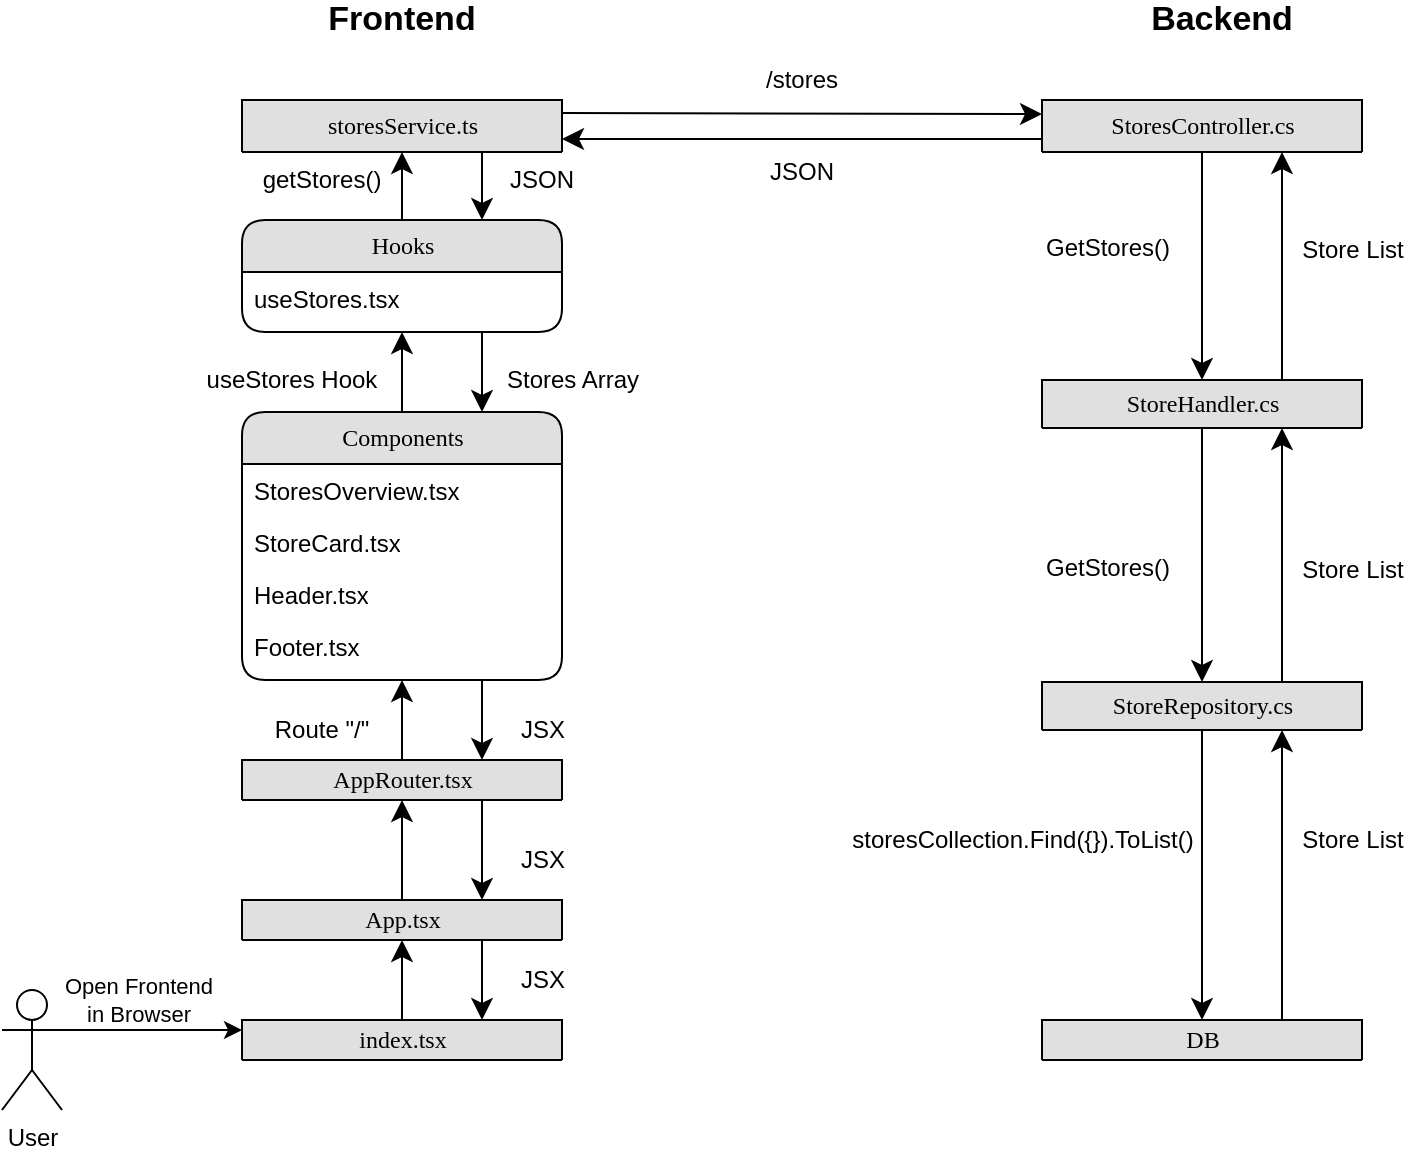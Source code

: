<mxfile version="14.7.1" type="device"><diagram name="Page-1" id="b520641d-4fe3-3701-9064-5fc419738815"><mxGraphModel dx="1059" dy="908" grid="1" gridSize="10" guides="1" tooltips="1" connect="1" arrows="1" fold="1" page="1" pageScale="1" pageWidth="1100" pageHeight="850" background="#ffffff" math="0" shadow="0"><root><mxCell id="0"/><mxCell id="1" parent="0"/><mxCell id="21ea969265ad0168-6" value="Hooks" style="swimlane;html=1;fontStyle=0;childLayout=stackLayout;horizontal=1;startSize=26;fillColor=#e0e0e0;horizontalStack=0;resizeParent=1;resizeLast=0;collapsible=1;marginBottom=0;swimlaneFillColor=#ffffff;align=center;rounded=1;shadow=0;comic=0;labelBackgroundColor=none;strokeWidth=1;fontFamily=Verdana;fontSize=12" parent="1" vertex="1"><mxGeometry x="160" y="170" width="160" height="56" as="geometry"/></mxCell><mxCell id="21ea969265ad0168-7" value="useStores.tsx" style="text;html=1;strokeColor=none;fillColor=none;spacingLeft=4;spacingRight=4;whiteSpace=wrap;overflow=hidden;rotatable=0;points=[[0,0.5],[1,0.5]];portConstraint=eastwest;" parent="21ea969265ad0168-6" vertex="1"><mxGeometry y="26" width="160" height="26" as="geometry"/></mxCell><mxCell id="21ea969265ad0168-10" value="StoresController.cs" style="swimlane;html=1;fontStyle=0;childLayout=stackLayout;horizontal=1;startSize=26;fillColor=#e0e0e0;horizontalStack=0;resizeParent=1;resizeLast=0;collapsible=1;marginBottom=0;swimlaneFillColor=#ffffff;align=center;rounded=1;shadow=0;comic=0;labelBackgroundColor=none;strokeWidth=1;fontFamily=Verdana;fontSize=12" parent="1" vertex="1"><mxGeometry x="560" y="110" width="160" height="26" as="geometry"/></mxCell><mxCell id="21ea969265ad0168-14" value="Components" style="swimlane;html=1;fontStyle=0;childLayout=stackLayout;horizontal=1;startSize=26;fillColor=#e0e0e0;horizontalStack=0;resizeParent=1;resizeLast=0;collapsible=1;marginBottom=0;swimlaneFillColor=#ffffff;align=center;rounded=1;shadow=0;comic=0;labelBackgroundColor=none;strokeWidth=1;fontFamily=Verdana;fontSize=12" parent="1" vertex="1"><mxGeometry x="160" y="266" width="160" height="134" as="geometry"/></mxCell><mxCell id="21ea969265ad0168-15" value="StoresOverview.tsx" style="text;html=1;strokeColor=none;fillColor=none;spacingLeft=4;spacingRight=4;whiteSpace=wrap;overflow=hidden;rotatable=0;points=[[0,0.5],[1,0.5]];portConstraint=eastwest;" parent="21ea969265ad0168-14" vertex="1"><mxGeometry y="26" width="160" height="26" as="geometry"/></mxCell><mxCell id="21ea969265ad0168-16" value="StoreCard.tsx" style="text;html=1;strokeColor=none;fillColor=none;spacingLeft=4;spacingRight=4;whiteSpace=wrap;overflow=hidden;rotatable=0;points=[[0,0.5],[1,0.5]];portConstraint=eastwest;" parent="21ea969265ad0168-14" vertex="1"><mxGeometry y="52" width="160" height="26" as="geometry"/></mxCell><mxCell id="21ea969265ad0168-17" value="Header.tsx" style="text;html=1;strokeColor=none;fillColor=none;spacingLeft=4;spacingRight=4;whiteSpace=wrap;overflow=hidden;rotatable=0;points=[[0,0.5],[1,0.5]];portConstraint=eastwest;" parent="21ea969265ad0168-14" vertex="1"><mxGeometry y="78" width="160" height="26" as="geometry"/></mxCell><mxCell id="qo_JTwMjcriZEGaQB-MQ-5" value="Footer.tsx" style="text;html=1;strokeColor=none;fillColor=none;spacingLeft=4;spacingRight=4;whiteSpace=wrap;overflow=hidden;rotatable=0;points=[[0,0.5],[1,0.5]];portConstraint=eastwest;" parent="21ea969265ad0168-14" vertex="1"><mxGeometry y="104" width="160" height="26" as="geometry"/></mxCell><mxCell id="21ea969265ad0168-18" value="index.tsx" style="swimlane;html=1;fontStyle=0;childLayout=stackLayout;horizontal=1;startSize=26;fillColor=#e0e0e0;horizontalStack=0;resizeParent=1;resizeLast=0;collapsible=1;marginBottom=0;swimlaneFillColor=#ffffff;align=center;rounded=1;shadow=0;comic=0;labelBackgroundColor=none;strokeWidth=1;fontFamily=Verdana;fontSize=12" parent="1" vertex="1"><mxGeometry x="160" y="570" width="160" height="20" as="geometry"/></mxCell><mxCell id="21ea969265ad0168-22" value="StoreRepository.cs" style="swimlane;html=1;fontStyle=0;childLayout=stackLayout;horizontal=1;startSize=26;fillColor=#e0e0e0;horizontalStack=0;resizeParent=1;resizeLast=0;collapsible=1;marginBottom=0;swimlaneFillColor=#ffffff;align=center;rounded=1;shadow=0;comic=0;labelBackgroundColor=none;strokeWidth=1;fontFamily=Verdana;fontSize=12" parent="1" vertex="1"><mxGeometry x="560" y="401" width="160" height="24" as="geometry"/></mxCell><mxCell id="21ea969265ad0168-26" value="DB" style="swimlane;html=1;fontStyle=0;childLayout=stackLayout;horizontal=1;startSize=26;fillColor=#e0e0e0;horizontalStack=0;resizeParent=1;resizeLast=0;collapsible=1;marginBottom=0;swimlaneFillColor=#ffffff;align=center;rounded=1;shadow=0;comic=0;labelBackgroundColor=none;strokeWidth=1;fontFamily=Verdana;fontSize=12" parent="1" vertex="1"><mxGeometry x="560" y="570" width="160" height="20" as="geometry"/></mxCell><mxCell id="21ea969265ad0168-31" style="edgeStyle=none;html=1;labelBackgroundColor=none;startFill=0;startSize=8;endFill=1;endSize=8;fontFamily=Verdana;fontSize=12;" parent="1" source="21ea969265ad0168-18" edge="1"><mxGeometry relative="1" as="geometry"><mxPoint x="240" y="530" as="targetPoint"/></mxGeometry></mxCell><mxCell id="21ea969265ad0168-32" style="edgeStyle=none;html=1;labelBackgroundColor=none;startFill=0;startSize=8;endFill=1;endSize=8;fontFamily=Verdana;fontSize=12;rounded=0;" parent="1" target="21ea969265ad0168-14" edge="1"><mxGeometry relative="1" as="geometry"><mxPoint x="240" y="440" as="sourcePoint"/></mxGeometry></mxCell><mxCell id="21ea969265ad0168-36" style="edgeStyle=orthogonalEdgeStyle;html=1;labelBackgroundColor=none;startFill=1;startSize=8;endFill=0;endSize=8;fontFamily=Verdana;fontSize=12;startArrow=classic;endArrow=none;" parent="1" source="21ea969265ad0168-6" target="21ea969265ad0168-14" edge="1"><mxGeometry relative="1" as="geometry"/></mxCell><mxCell id="21ea969265ad0168-37" style="edgeStyle=orthogonalEdgeStyle;html=1;labelBackgroundColor=none;startFill=1;startSize=8;endFill=0;endSize=8;fontFamily=Verdana;fontSize=12;startArrow=classic;endArrow=none;" parent="1" source="21ea969265ad0168-26" target="21ea969265ad0168-22" edge="1"><mxGeometry relative="1" as="geometry"/></mxCell><mxCell id="21ea969265ad0168-38" style="edgeStyle=orthogonalEdgeStyle;html=1;labelBackgroundColor=none;startFill=0;startSize=8;endFill=1;endSize=8;fontFamily=Verdana;fontSize=12;entryX=0.5;entryY=0;entryDx=0;entryDy=0;" parent="1" source="21ea969265ad0168-10" target="viL2_-TObJvvPc5GbOUt-4" edge="1"><mxGeometry relative="1" as="geometry"><mxPoint x="640" y="190" as="targetPoint"/></mxGeometry></mxCell><mxCell id="21ea969265ad0168-39" style="edgeStyle=orthogonalEdgeStyle;html=1;entryX=0;entryY=0.75;labelBackgroundColor=none;startFill=1;startSize=8;endFill=0;endSize=8;fontFamily=Verdana;fontSize=12;exitX=1;exitY=0.75;entryDx=0;entryDy=0;rounded=0;exitDx=0;exitDy=0;startArrow=classic;endArrow=none;" parent="1" source="qo_JTwMjcriZEGaQB-MQ-6" target="21ea969265ad0168-10" edge="1"><mxGeometry relative="1" as="geometry"><Array as="points"><mxPoint x="440" y="130"/><mxPoint x="440" y="130"/></Array><mxPoint x="320" y="139" as="sourcePoint"/><mxPoint x="560" y="139" as="targetPoint"/></mxGeometry></mxCell><mxCell id="21ea969265ad0168-40" style="edgeStyle=orthogonalEdgeStyle;html=1;entryX=1;entryY=0.25;labelBackgroundColor=none;startFill=1;startSize=8;endFill=0;endSize=8;fontFamily=Verdana;fontSize=12;entryDx=0;entryDy=0;rounded=0;startArrow=classic;endArrow=none;" parent="1" target="qo_JTwMjcriZEGaQB-MQ-6" edge="1"><mxGeometry relative="1" as="geometry"><mxPoint x="560" y="117" as="sourcePoint"/><Array as="points"><mxPoint x="560" y="117"/><mxPoint x="440" y="117"/></Array></mxGeometry></mxCell><mxCell id="21ea969265ad0168-43" style="edgeStyle=orthogonalEdgeStyle;html=1;labelBackgroundColor=none;startFill=1;startSize=8;endFill=0;endSize=8;fontFamily=Verdana;fontSize=12;entryX=0.75;entryY=0;entryDx=0;entryDy=0;startArrow=classic;endArrow=none;exitX=0.75;exitY=1;exitDx=0;exitDy=0;" parent="1" source="21ea969265ad0168-22" target="21ea969265ad0168-26" edge="1"><mxGeometry relative="1" as="geometry"><mxPoint x="880" y="331" as="targetPoint"/><mxPoint x="680" y="430" as="sourcePoint"/><Array as="points"/></mxGeometry></mxCell><mxCell id="qo_JTwMjcriZEGaQB-MQ-1" value="App.tsx" style="swimlane;html=1;fontStyle=0;childLayout=stackLayout;horizontal=1;startSize=26;fillColor=#e0e0e0;horizontalStack=0;resizeParent=1;resizeLast=0;collapsible=1;marginBottom=0;swimlaneFillColor=#ffffff;align=center;rounded=1;shadow=0;comic=0;labelBackgroundColor=none;strokeWidth=1;fontFamily=Verdana;fontSize=12" parent="1" vertex="1"><mxGeometry x="160" y="510" width="160" height="20" as="geometry"/></mxCell><mxCell id="qo_JTwMjcriZEGaQB-MQ-2" value="AppRouter.tsx" style="swimlane;html=1;fontStyle=0;childLayout=stackLayout;horizontal=1;startSize=26;fillColor=#e0e0e0;horizontalStack=0;resizeParent=1;resizeLast=0;collapsible=1;marginBottom=0;swimlaneFillColor=#ffffff;align=center;rounded=1;shadow=0;comic=0;labelBackgroundColor=none;strokeWidth=1;fontFamily=Verdana;fontSize=12" parent="1" vertex="1"><mxGeometry x="160" y="440" width="160" height="20" as="geometry"/></mxCell><mxCell id="qo_JTwMjcriZEGaQB-MQ-3" style="edgeStyle=none;html=1;labelBackgroundColor=none;startFill=0;startSize=8;endFill=1;endSize=8;fontFamily=Verdana;fontSize=12;exitX=0.5;exitY=0;exitDx=0;exitDy=0;entryX=0.5;entryY=1;entryDx=0;entryDy=0;rounded=0;" parent="1" source="qo_JTwMjcriZEGaQB-MQ-1" target="qo_JTwMjcriZEGaQB-MQ-2" edge="1"><mxGeometry relative="1" as="geometry"><mxPoint x="250" y="580" as="sourcePoint"/><mxPoint x="250" y="540" as="targetPoint"/><Array as="points"/></mxGeometry></mxCell><mxCell id="qo_JTwMjcriZEGaQB-MQ-6" value="storesService.ts" style="swimlane;html=1;fontStyle=0;childLayout=stackLayout;horizontal=1;startSize=26;fillColor=#e0e0e0;horizontalStack=0;resizeParent=1;resizeLast=0;collapsible=1;marginBottom=0;swimlaneFillColor=#ffffff;align=center;rounded=1;shadow=0;comic=0;labelBackgroundColor=none;strokeWidth=1;fontFamily=Verdana;fontSize=12" parent="1" vertex="1"><mxGeometry x="160" y="110" width="160" height="26" as="geometry"/></mxCell><mxCell id="qo_JTwMjcriZEGaQB-MQ-7" style="edgeStyle=orthogonalEdgeStyle;html=1;labelBackgroundColor=none;startFill=1;startSize=8;endFill=0;endSize=8;fontFamily=Verdana;fontSize=12;startArrow=classic;endArrow=none;entryX=0.75;entryY=1;entryDx=0;entryDy=0;rounded=0;exitX=0.75;exitY=0;exitDx=0;exitDy=0;" parent="1" source="21ea969265ad0168-14" target="21ea969265ad0168-6" edge="1"><mxGeometry relative="1" as="geometry"><mxPoint x="250" y="236" as="sourcePoint"/><mxPoint x="250" y="276" as="targetPoint"/></mxGeometry></mxCell><mxCell id="qo_JTwMjcriZEGaQB-MQ-8" style="edgeStyle=orthogonalEdgeStyle;html=1;labelBackgroundColor=none;startFill=1;startSize=8;endFill=0;endSize=8;fontFamily=Verdana;fontSize=12;startArrow=classic;endArrow=none;entryX=0.75;entryY=1;entryDx=0;entryDy=0;rounded=0;exitX=0.75;exitY=0;exitDx=0;exitDy=0;" parent="1" source="qo_JTwMjcriZEGaQB-MQ-2" target="21ea969265ad0168-14" edge="1"><mxGeometry relative="1" as="geometry"><mxPoint x="290" y="276" as="sourcePoint"/><mxPoint x="290" y="236" as="targetPoint"/><Array as="points"><mxPoint x="280" y="420"/><mxPoint x="280" y="420"/></Array></mxGeometry></mxCell><mxCell id="qo_JTwMjcriZEGaQB-MQ-9" style="edgeStyle=orthogonalEdgeStyle;html=1;labelBackgroundColor=none;startFill=1;startSize=8;endFill=0;endSize=8;fontFamily=Verdana;fontSize=12;startArrow=classic;endArrow=none;entryX=0.75;entryY=1;entryDx=0;entryDy=0;rounded=0;exitX=0.75;exitY=0;exitDx=0;exitDy=0;" parent="1" source="qo_JTwMjcriZEGaQB-MQ-1" target="qo_JTwMjcriZEGaQB-MQ-2" edge="1"><mxGeometry relative="1" as="geometry"><mxPoint x="290" y="450" as="sourcePoint"/><mxPoint x="290" y="410" as="targetPoint"/><Array as="points"><mxPoint x="280" y="490"/><mxPoint x="280" y="490"/></Array></mxGeometry></mxCell><mxCell id="qo_JTwMjcriZEGaQB-MQ-10" style="edgeStyle=orthogonalEdgeStyle;html=1;labelBackgroundColor=none;startFill=1;startSize=8;endFill=0;endSize=8;fontFamily=Verdana;fontSize=12;startArrow=classic;endArrow=none;entryX=0.75;entryY=1;entryDx=0;entryDy=0;rounded=0;exitX=0.75;exitY=0;exitDx=0;exitDy=0;" parent="1" source="21ea969265ad0168-18" target="qo_JTwMjcriZEGaQB-MQ-1" edge="1"><mxGeometry relative="1" as="geometry"><mxPoint x="290" y="520" as="sourcePoint"/><mxPoint x="290" y="470" as="targetPoint"/><Array as="points"><mxPoint x="280" y="550"/><mxPoint x="280" y="550"/></Array></mxGeometry></mxCell><mxCell id="qo_JTwMjcriZEGaQB-MQ-11" style="edgeStyle=orthogonalEdgeStyle;html=1;labelBackgroundColor=none;startFill=1;startSize=8;endFill=0;endSize=8;fontFamily=Verdana;fontSize=12;startArrow=classic;endArrow=none;entryX=0.5;entryY=0;entryDx=0;entryDy=0;exitX=0.5;exitY=1;exitDx=0;exitDy=0;" parent="1" source="qo_JTwMjcriZEGaQB-MQ-6" target="21ea969265ad0168-6" edge="1"><mxGeometry relative="1" as="geometry"><mxPoint x="250" y="236" as="sourcePoint"/><mxPoint x="250" y="276" as="targetPoint"/><Array as="points"><mxPoint x="240" y="160"/><mxPoint x="240" y="160"/></Array></mxGeometry></mxCell><mxCell id="qo_JTwMjcriZEGaQB-MQ-12" style="edgeStyle=orthogonalEdgeStyle;html=1;labelBackgroundColor=none;startFill=1;startSize=8;endFill=0;endSize=8;fontFamily=Verdana;fontSize=12;startArrow=classic;endArrow=none;entryX=0.75;entryY=1;entryDx=0;entryDy=0;rounded=0;exitX=0.75;exitY=0;exitDx=0;exitDy=0;" parent="1" source="21ea969265ad0168-6" target="qo_JTwMjcriZEGaQB-MQ-6" edge="1"><mxGeometry relative="1" as="geometry"><mxPoint x="260" y="160" as="sourcePoint"/><mxPoint x="290" y="236" as="targetPoint"/></mxGeometry></mxCell><mxCell id="qo_JTwMjcriZEGaQB-MQ-13" value="&lt;font style=&quot;font-size: 17px&quot;&gt;&lt;b&gt;Frontend&lt;/b&gt;&lt;/font&gt;" style="text;html=1;strokeColor=none;fillColor=none;align=center;verticalAlign=middle;whiteSpace=wrap;rounded=0;" parent="1" vertex="1"><mxGeometry x="200" y="60" width="80" height="20" as="geometry"/></mxCell><mxCell id="qo_JTwMjcriZEGaQB-MQ-14" value="&lt;font style=&quot;font-size: 17px&quot;&gt;&lt;b&gt;Backend&lt;/b&gt;&lt;/font&gt;" style="text;html=1;strokeColor=none;fillColor=none;align=center;verticalAlign=middle;whiteSpace=wrap;rounded=0;" parent="1" vertex="1"><mxGeometry x="610" y="60" width="80" height="20" as="geometry"/></mxCell><mxCell id="7ruzHZ3581S3k6BP39s5-1" value="User" style="shape=umlActor;verticalLabelPosition=bottom;verticalAlign=top;html=1;outlineConnect=0;" parent="1" vertex="1"><mxGeometry x="40" y="555" width="30" height="60" as="geometry"/></mxCell><mxCell id="7ruzHZ3581S3k6BP39s5-2" value="" style="endArrow=classic;html=1;exitX=1;exitY=0.333;exitDx=0;exitDy=0;exitPerimeter=0;entryX=0;entryY=0.25;entryDx=0;entryDy=0;" parent="1" source="7ruzHZ3581S3k6BP39s5-1" target="21ea969265ad0168-18" edge="1"><mxGeometry width="50" height="50" relative="1" as="geometry"><mxPoint x="90" y="620" as="sourcePoint"/><mxPoint x="140" y="570" as="targetPoint"/></mxGeometry></mxCell><mxCell id="7ruzHZ3581S3k6BP39s5-3" value="Open Frontend &lt;br&gt;in Browser" style="edgeLabel;html=1;align=center;verticalAlign=middle;resizable=0;points=[];" parent="7ruzHZ3581S3k6BP39s5-2" vertex="1" connectable="0"><mxGeometry x="-0.151" y="1" relative="1" as="geometry"><mxPoint y="-14" as="offset"/></mxGeometry></mxCell><mxCell id="7ruzHZ3581S3k6BP39s5-4" value="Route &quot;/&quot;" style="text;html=1;strokeColor=none;fillColor=none;align=center;verticalAlign=middle;whiteSpace=wrap;rounded=0;" parent="1" vertex="1"><mxGeometry x="170" y="415" width="60" height="20" as="geometry"/></mxCell><mxCell id="7ruzHZ3581S3k6BP39s5-5" value="useStores Hook" style="text;html=1;strokeColor=none;fillColor=none;align=center;verticalAlign=middle;whiteSpace=wrap;rounded=0;" parent="1" vertex="1"><mxGeometry x="140" y="240" width="90" height="20" as="geometry"/></mxCell><mxCell id="7ruzHZ3581S3k6BP39s5-6" value="getStores()" style="text;html=1;strokeColor=none;fillColor=none;align=center;verticalAlign=middle;whiteSpace=wrap;rounded=0;" parent="1" vertex="1"><mxGeometry x="180" y="140" width="40" height="20" as="geometry"/></mxCell><mxCell id="7ruzHZ3581S3k6BP39s5-7" value="/stores" style="text;html=1;strokeColor=none;fillColor=none;align=center;verticalAlign=middle;whiteSpace=wrap;rounded=0;" parent="1" vertex="1"><mxGeometry x="420" y="90" width="40" height="20" as="geometry"/></mxCell><mxCell id="7ruzHZ3581S3k6BP39s5-8" value="JSON" style="text;html=1;strokeColor=none;fillColor=none;align=center;verticalAlign=middle;whiteSpace=wrap;rounded=0;" parent="1" vertex="1"><mxGeometry x="420" y="136" width="40" height="20" as="geometry"/></mxCell><mxCell id="7ruzHZ3581S3k6BP39s5-9" value="JSON" style="text;html=1;strokeColor=none;fillColor=none;align=center;verticalAlign=middle;whiteSpace=wrap;rounded=0;" parent="1" vertex="1"><mxGeometry x="290" y="140" width="40" height="20" as="geometry"/></mxCell><mxCell id="7ruzHZ3581S3k6BP39s5-10" value="Stores Array" style="text;html=1;align=center;verticalAlign=middle;resizable=0;points=[];autosize=1;strokeColor=none;" parent="1" vertex="1"><mxGeometry x="285" y="240" width="80" height="20" as="geometry"/></mxCell><mxCell id="7ruzHZ3581S3k6BP39s5-11" value="JSX" style="text;html=1;align=center;verticalAlign=middle;resizable=0;points=[];autosize=1;strokeColor=none;" parent="1" vertex="1"><mxGeometry x="290" y="415" width="40" height="20" as="geometry"/></mxCell><mxCell id="7ruzHZ3581S3k6BP39s5-12" value="JSX" style="text;html=1;align=center;verticalAlign=middle;resizable=0;points=[];autosize=1;strokeColor=none;" parent="1" vertex="1"><mxGeometry x="290" y="480" width="40" height="20" as="geometry"/></mxCell><mxCell id="7ruzHZ3581S3k6BP39s5-13" value="JSX" style="text;html=1;align=center;verticalAlign=middle;resizable=0;points=[];autosize=1;strokeColor=none;" parent="1" vertex="1"><mxGeometry x="290" y="540" width="40" height="20" as="geometry"/></mxCell><mxCell id="7ruzHZ3581S3k6BP39s5-14" value="GetStores()" style="text;whiteSpace=wrap;html=1;" parent="1" vertex="1"><mxGeometry x="560" y="170" width="90" height="30" as="geometry"/></mxCell><mxCell id="7ruzHZ3581S3k6BP39s5-15" value="storesCollection.Find({}).ToList()" style="text;html=1;align=center;verticalAlign=middle;resizable=0;points=[];autosize=1;strokeColor=none;" parent="1" vertex="1"><mxGeometry x="455" y="470" width="190" height="20" as="geometry"/></mxCell><mxCell id="7ruzHZ3581S3k6BP39s5-16" value="Store List" style="text;html=1;align=center;verticalAlign=middle;resizable=0;points=[];autosize=1;strokeColor=none;" parent="1" vertex="1"><mxGeometry x="680" y="470" width="70" height="20" as="geometry"/></mxCell><mxCell id="7ruzHZ3581S3k6BP39s5-17" value="Store List" style="text;html=1;align=center;verticalAlign=middle;resizable=0;points=[];autosize=1;strokeColor=none;" parent="1" vertex="1"><mxGeometry x="680" y="175" width="70" height="20" as="geometry"/></mxCell><mxCell id="viL2_-TObJvvPc5GbOUt-3" style="edgeStyle=orthogonalEdgeStyle;html=1;labelBackgroundColor=none;startFill=1;startSize=8;endFill=0;endSize=8;fontFamily=Verdana;fontSize=12;entryX=0.75;entryY=0;entryDx=0;entryDy=0;startArrow=classic;endArrow=none;exitX=0.75;exitY=1;exitDx=0;exitDy=0;" parent="1" source="viL2_-TObJvvPc5GbOUt-4" target="21ea969265ad0168-22" edge="1"><mxGeometry relative="1" as="geometry"><mxPoint x="679.77" y="395" as="targetPoint"/><mxPoint x="680" y="280" as="sourcePoint"/><Array as="points"/></mxGeometry></mxCell><mxCell id="viL2_-TObJvvPc5GbOUt-4" value="StoreHandler.cs" style="swimlane;html=1;fontStyle=0;childLayout=stackLayout;horizontal=1;startSize=26;fillColor=#e0e0e0;horizontalStack=0;resizeParent=1;resizeLast=0;collapsible=1;marginBottom=0;swimlaneFillColor=#ffffff;align=center;rounded=1;shadow=0;comic=0;labelBackgroundColor=none;strokeWidth=1;fontFamily=Verdana;fontSize=12" parent="1" vertex="1"><mxGeometry x="560" y="250" width="160" height="24" as="geometry"/></mxCell><mxCell id="viL2_-TObJvvPc5GbOUt-5" style="edgeStyle=orthogonalEdgeStyle;html=1;labelBackgroundColor=none;startFill=1;startSize=8;endFill=0;endSize=8;fontFamily=Verdana;fontSize=12;startArrow=classic;endArrow=none;exitX=0.75;exitY=1;exitDx=0;exitDy=0;entryX=0.75;entryY=0;entryDx=0;entryDy=0;" parent="1" source="21ea969265ad0168-10" target="viL2_-TObJvvPc5GbOUt-4" edge="1"><mxGeometry relative="1" as="geometry"><mxPoint x="700" y="290" as="targetPoint"/><mxPoint x="690" y="284.0" as="sourcePoint"/><Array as="points"/></mxGeometry></mxCell><mxCell id="viL2_-TObJvvPc5GbOUt-6" style="edgeStyle=orthogonalEdgeStyle;html=1;labelBackgroundColor=none;startFill=0;startSize=8;endFill=1;endSize=8;fontFamily=Verdana;fontSize=12;exitX=0.5;exitY=1;exitDx=0;exitDy=0;entryX=0.5;entryY=0;entryDx=0;entryDy=0;" parent="1" source="viL2_-TObJvvPc5GbOUt-4" target="21ea969265ad0168-22" edge="1"><mxGeometry relative="1" as="geometry"><mxPoint x="650" y="146" as="sourcePoint"/><mxPoint x="640" y="320" as="targetPoint"/></mxGeometry></mxCell><mxCell id="viL2_-TObJvvPc5GbOUt-7" value="GetStores()" style="text;whiteSpace=wrap;html=1;" parent="1" vertex="1"><mxGeometry x="560" y="330" width="90" height="30" as="geometry"/></mxCell><mxCell id="viL2_-TObJvvPc5GbOUt-8" value="Store List" style="text;html=1;align=center;verticalAlign=middle;resizable=0;points=[];autosize=1;strokeColor=none;" parent="1" vertex="1"><mxGeometry x="680" y="335" width="70" height="20" as="geometry"/></mxCell></root></mxGraphModel></diagram></mxfile>